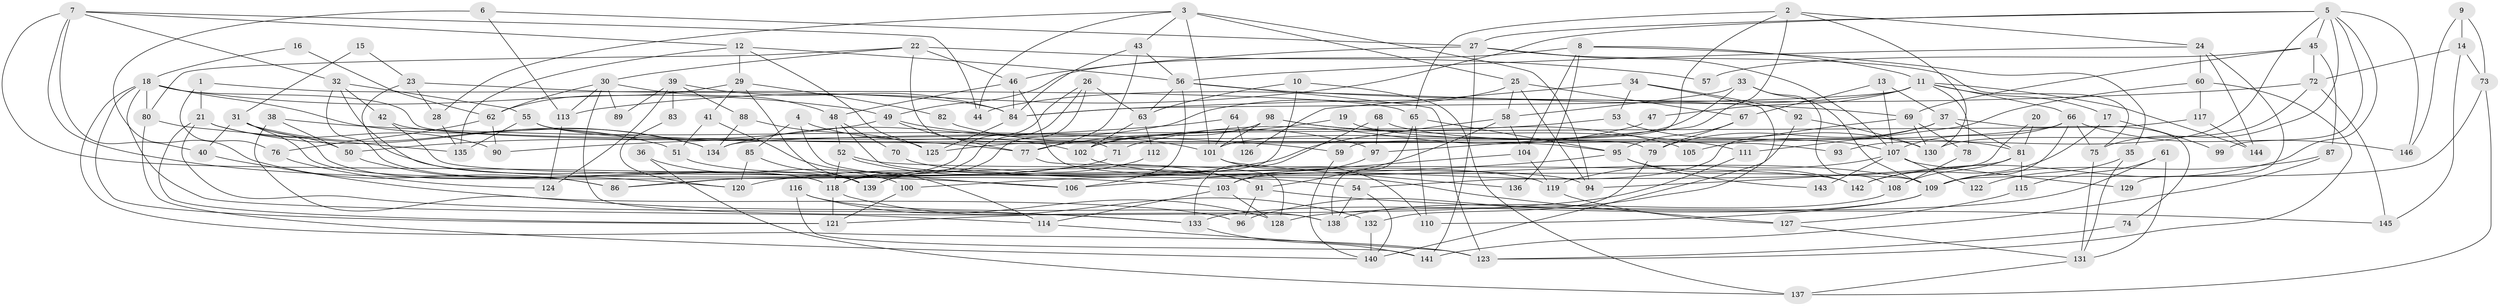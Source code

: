 // coarse degree distribution, {4: 0.2054794520547945, 2: 0.1643835616438356, 7: 0.0273972602739726, 5: 0.2465753424657534, 6: 0.1095890410958904, 8: 0.0410958904109589, 3: 0.1095890410958904, 12: 0.0136986301369863, 10: 0.0136986301369863, 9: 0.0273972602739726, 19: 0.0136986301369863, 11: 0.0136986301369863, 14: 0.0136986301369863}
// Generated by graph-tools (version 1.1) at 2025/55/03/04/25 21:55:05]
// undirected, 146 vertices, 292 edges
graph export_dot {
graph [start="1"]
  node [color=gray90,style=filled];
  1;
  2;
  3;
  4;
  5;
  6;
  7;
  8;
  9;
  10;
  11;
  12;
  13;
  14;
  15;
  16;
  17;
  18;
  19;
  20;
  21;
  22;
  23;
  24;
  25;
  26;
  27;
  28;
  29;
  30;
  31;
  32;
  33;
  34;
  35;
  36;
  37;
  38;
  39;
  40;
  41;
  42;
  43;
  44;
  45;
  46;
  47;
  48;
  49;
  50;
  51;
  52;
  53;
  54;
  55;
  56;
  57;
  58;
  59;
  60;
  61;
  62;
  63;
  64;
  65;
  66;
  67;
  68;
  69;
  70;
  71;
  72;
  73;
  74;
  75;
  76;
  77;
  78;
  79;
  80;
  81;
  82;
  83;
  84;
  85;
  86;
  87;
  88;
  89;
  90;
  91;
  92;
  93;
  94;
  95;
  96;
  97;
  98;
  99;
  100;
  101;
  102;
  103;
  104;
  105;
  106;
  107;
  108;
  109;
  110;
  111;
  112;
  113;
  114;
  115;
  116;
  117;
  118;
  119;
  120;
  121;
  122;
  123;
  124;
  125;
  126;
  127;
  128;
  129;
  130;
  131;
  132;
  133;
  134;
  135;
  136;
  137;
  138;
  139;
  140;
  141;
  142;
  143;
  144;
  145;
  146;
  1 -- 21;
  1 -- 65;
  1 -- 76;
  2 -- 59;
  2 -- 130;
  2 -- 24;
  2 -- 65;
  2 -- 97;
  3 -- 101;
  3 -- 25;
  3 -- 28;
  3 -- 43;
  3 -- 44;
  3 -- 94;
  4 -- 106;
  4 -- 102;
  4 -- 85;
  5 -- 142;
  5 -- 27;
  5 -- 45;
  5 -- 75;
  5 -- 93;
  5 -- 99;
  5 -- 113;
  5 -- 146;
  6 -- 113;
  6 -- 27;
  6 -- 86;
  7 -- 32;
  7 -- 44;
  7 -- 12;
  7 -- 40;
  7 -- 103;
  7 -- 106;
  8 -- 104;
  8 -- 11;
  8 -- 35;
  8 -- 49;
  8 -- 136;
  9 -- 146;
  9 -- 14;
  9 -- 73;
  10 -- 118;
  10 -- 137;
  10 -- 63;
  11 -- 66;
  11 -- 84;
  11 -- 17;
  11 -- 44;
  11 -- 47;
  11 -- 78;
  11 -- 144;
  12 -- 56;
  12 -- 29;
  12 -- 125;
  12 -- 135;
  13 -- 107;
  13 -- 67;
  13 -- 37;
  14 -- 145;
  14 -- 72;
  14 -- 73;
  15 -- 31;
  15 -- 23;
  16 -- 18;
  16 -- 62;
  17 -- 142;
  17 -- 99;
  18 -- 49;
  18 -- 114;
  18 -- 79;
  18 -- 80;
  18 -- 121;
  18 -- 123;
  18 -- 134;
  19 -- 77;
  19 -- 107;
  20 -- 54;
  20 -- 81;
  21 -- 134;
  21 -- 121;
  21 -- 90;
  21 -- 133;
  22 -- 80;
  22 -- 30;
  22 -- 46;
  22 -- 57;
  22 -- 71;
  23 -- 84;
  23 -- 118;
  23 -- 28;
  24 -- 144;
  24 -- 56;
  24 -- 60;
  24 -- 129;
  25 -- 94;
  25 -- 58;
  25 -- 67;
  25 -- 134;
  26 -- 86;
  26 -- 63;
  26 -- 118;
  26 -- 139;
  27 -- 141;
  27 -- 46;
  27 -- 75;
  27 -- 107;
  28 -- 135;
  29 -- 139;
  29 -- 41;
  29 -- 62;
  29 -- 82;
  30 -- 138;
  30 -- 48;
  30 -- 62;
  30 -- 89;
  30 -- 113;
  31 -- 118;
  31 -- 50;
  31 -- 40;
  31 -- 51;
  31 -- 86;
  32 -- 94;
  32 -- 55;
  32 -- 42;
  32 -- 139;
  33 -- 108;
  33 -- 109;
  33 -- 58;
  33 -- 101;
  34 -- 53;
  34 -- 140;
  34 -- 92;
  34 -- 126;
  35 -- 131;
  35 -- 122;
  36 -- 137;
  36 -- 100;
  37 -- 81;
  37 -- 74;
  37 -- 79;
  37 -- 105;
  38 -- 133;
  38 -- 50;
  38 -- 59;
  39 -- 84;
  39 -- 124;
  39 -- 83;
  39 -- 88;
  39 -- 89;
  40 -- 96;
  41 -- 114;
  41 -- 51;
  42 -- 109;
  42 -- 95;
  43 -- 56;
  43 -- 77;
  43 -- 84;
  45 -- 87;
  45 -- 57;
  45 -- 69;
  45 -- 72;
  46 -- 84;
  46 -- 48;
  46 -- 127;
  47 -- 71;
  48 -- 52;
  48 -- 54;
  48 -- 70;
  49 -- 101;
  49 -- 50;
  49 -- 77;
  50 -- 120;
  51 -- 91;
  52 -- 118;
  52 -- 91;
  52 -- 142;
  53 -- 102;
  53 -- 130;
  54 -- 140;
  54 -- 138;
  55 -- 77;
  55 -- 135;
  55 -- 93;
  56 -- 106;
  56 -- 63;
  56 -- 69;
  56 -- 123;
  58 -- 91;
  58 -- 104;
  58 -- 120;
  59 -- 140;
  60 -- 123;
  60 -- 111;
  60 -- 117;
  61 -- 131;
  61 -- 128;
  61 -- 115;
  62 -- 76;
  62 -- 90;
  63 -- 102;
  63 -- 112;
  64 -- 90;
  64 -- 101;
  64 -- 126;
  65 -- 95;
  65 -- 110;
  65 -- 138;
  66 -- 75;
  66 -- 125;
  66 -- 107;
  66 -- 109;
  66 -- 146;
  67 -- 79;
  67 -- 95;
  68 -- 97;
  68 -- 133;
  68 -- 81;
  69 -- 78;
  69 -- 103;
  69 -- 130;
  70 -- 119;
  71 -- 86;
  72 -- 84;
  72 -- 130;
  72 -- 145;
  73 -- 109;
  73 -- 137;
  74 -- 123;
  75 -- 131;
  76 -- 124;
  77 -- 128;
  78 -- 108;
  79 -- 132;
  80 -- 135;
  80 -- 140;
  81 -- 108;
  81 -- 94;
  81 -- 115;
  82 -- 97;
  83 -- 120;
  84 -- 125;
  85 -- 139;
  85 -- 120;
  87 -- 109;
  87 -- 141;
  88 -- 134;
  88 -- 125;
  91 -- 96;
  91 -- 145;
  92 -- 130;
  92 -- 96;
  95 -- 100;
  95 -- 142;
  95 -- 143;
  97 -- 103;
  98 -- 102;
  98 -- 101;
  98 -- 105;
  98 -- 111;
  100 -- 121;
  101 -- 110;
  101 -- 136;
  102 -- 109;
  103 -- 114;
  103 -- 128;
  104 -- 119;
  104 -- 106;
  107 -- 119;
  107 -- 122;
  107 -- 129;
  107 -- 143;
  108 -- 138;
  109 -- 110;
  109 -- 133;
  111 -- 121;
  112 -- 139;
  113 -- 124;
  114 -- 123;
  115 -- 127;
  116 -- 138;
  116 -- 128;
  116 -- 141;
  117 -- 134;
  117 -- 144;
  118 -- 121;
  118 -- 132;
  119 -- 127;
  127 -- 131;
  131 -- 137;
  132 -- 140;
  133 -- 141;
}
